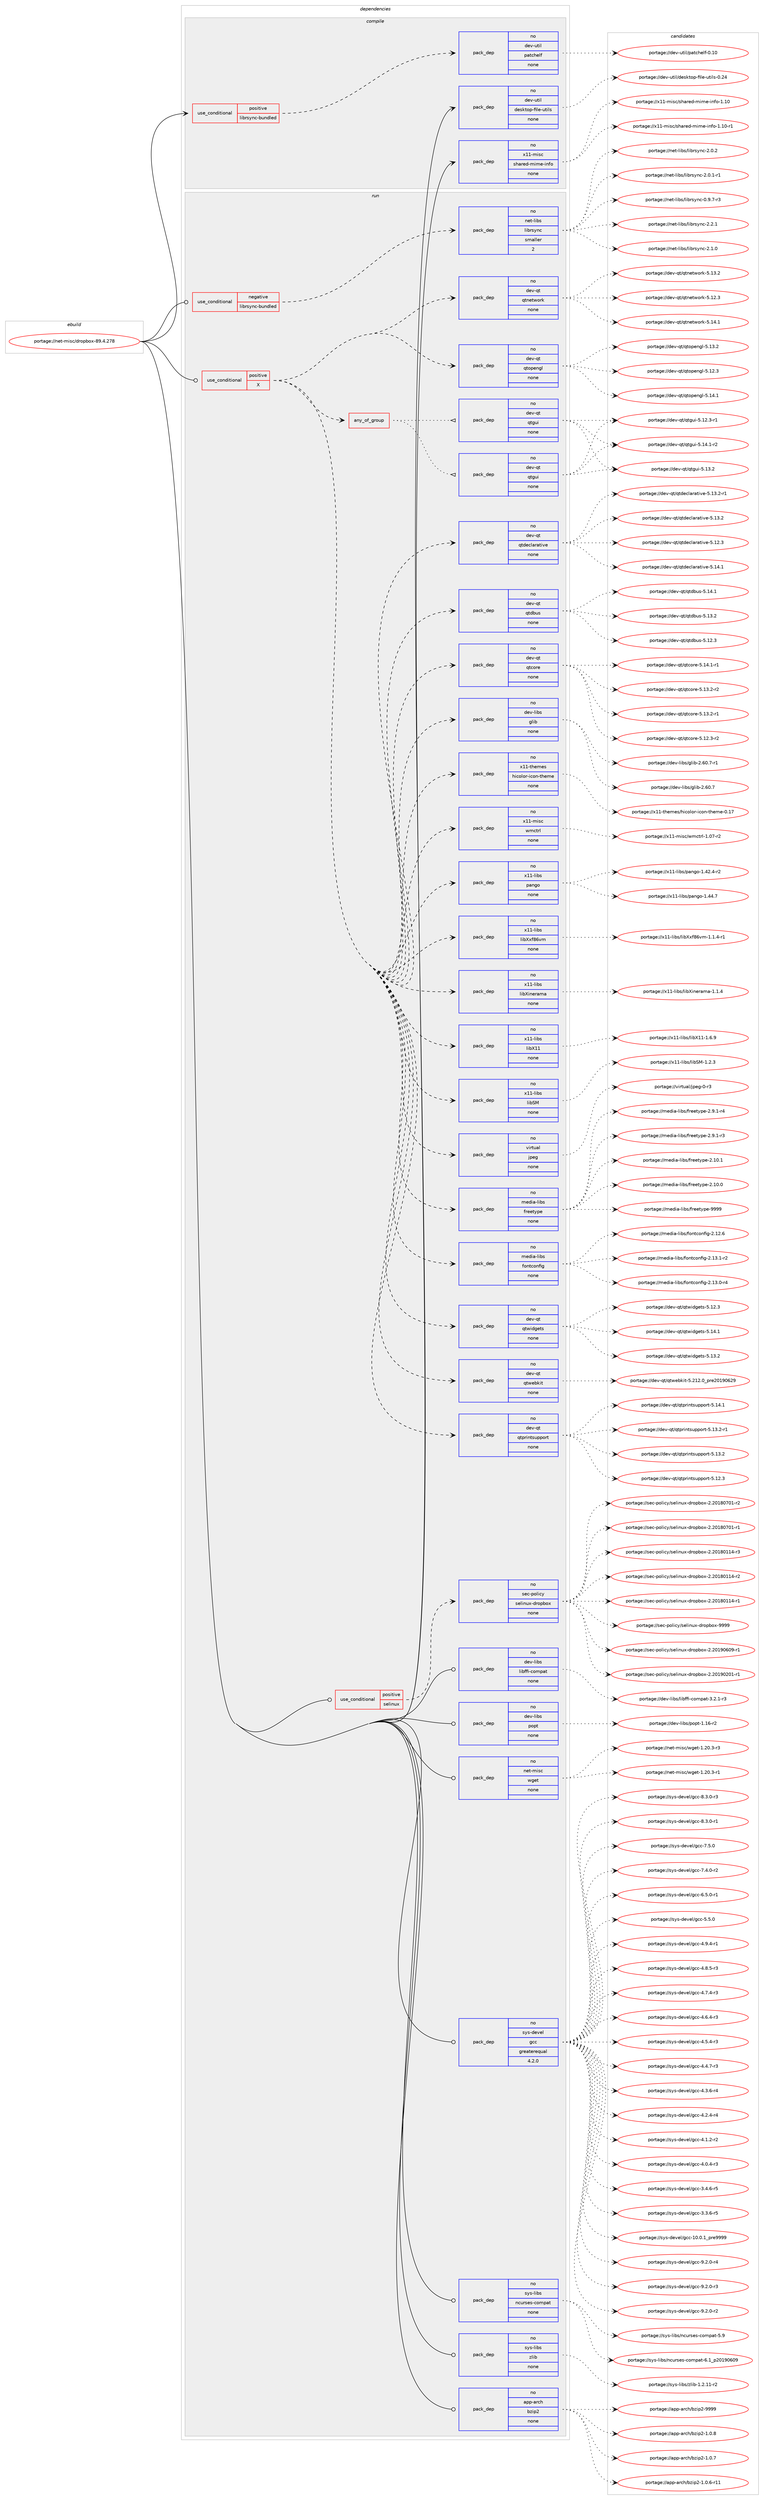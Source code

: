 digraph prolog {

# *************
# Graph options
# *************

newrank=true;
concentrate=true;
compound=true;
graph [rankdir=LR,fontname=Helvetica,fontsize=10,ranksep=1.5];#, ranksep=2.5, nodesep=0.2];
edge  [arrowhead=vee];
node  [fontname=Helvetica,fontsize=10];

# **********
# The ebuild
# **********

subgraph cluster_leftcol {
color=gray;
rank=same;
label=<<i>ebuild</i>>;
id [label="portage://net-misc/dropbox-89.4.278", color=red, width=4, href="../net-misc/dropbox-89.4.278.svg"];
}

# ****************
# The dependencies
# ****************

subgraph cluster_midcol {
color=gray;
label=<<i>dependencies</i>>;
subgraph cluster_compile {
fillcolor="#eeeeee";
style=filled;
label=<<i>compile</i>>;
subgraph cond25978 {
dependency125039 [label=<<TABLE BORDER="0" CELLBORDER="1" CELLSPACING="0" CELLPADDING="4"><TR><TD ROWSPAN="3" CELLPADDING="10">use_conditional</TD></TR><TR><TD>positive</TD></TR><TR><TD>librsync-bundled</TD></TR></TABLE>>, shape=none, color=red];
subgraph pack96935 {
dependency125040 [label=<<TABLE BORDER="0" CELLBORDER="1" CELLSPACING="0" CELLPADDING="4" WIDTH="220"><TR><TD ROWSPAN="6" CELLPADDING="30">pack_dep</TD></TR><TR><TD WIDTH="110">no</TD></TR><TR><TD>dev-util</TD></TR><TR><TD>patchelf</TD></TR><TR><TD>none</TD></TR><TR><TD></TD></TR></TABLE>>, shape=none, color=blue];
}
dependency125039:e -> dependency125040:w [weight=20,style="dashed",arrowhead="vee"];
}
id:e -> dependency125039:w [weight=20,style="solid",arrowhead="vee"];
subgraph pack96936 {
dependency125041 [label=<<TABLE BORDER="0" CELLBORDER="1" CELLSPACING="0" CELLPADDING="4" WIDTH="220"><TR><TD ROWSPAN="6" CELLPADDING="30">pack_dep</TD></TR><TR><TD WIDTH="110">no</TD></TR><TR><TD>dev-util</TD></TR><TR><TD>desktop-file-utils</TD></TR><TR><TD>none</TD></TR><TR><TD></TD></TR></TABLE>>, shape=none, color=blue];
}
id:e -> dependency125041:w [weight=20,style="solid",arrowhead="vee"];
subgraph pack96937 {
dependency125042 [label=<<TABLE BORDER="0" CELLBORDER="1" CELLSPACING="0" CELLPADDING="4" WIDTH="220"><TR><TD ROWSPAN="6" CELLPADDING="30">pack_dep</TD></TR><TR><TD WIDTH="110">no</TD></TR><TR><TD>x11-misc</TD></TR><TR><TD>shared-mime-info</TD></TR><TR><TD>none</TD></TR><TR><TD></TD></TR></TABLE>>, shape=none, color=blue];
}
id:e -> dependency125042:w [weight=20,style="solid",arrowhead="vee"];
}
subgraph cluster_compileandrun {
fillcolor="#eeeeee";
style=filled;
label=<<i>compile and run</i>>;
}
subgraph cluster_run {
fillcolor="#eeeeee";
style=filled;
label=<<i>run</i>>;
subgraph cond25979 {
dependency125043 [label=<<TABLE BORDER="0" CELLBORDER="1" CELLSPACING="0" CELLPADDING="4"><TR><TD ROWSPAN="3" CELLPADDING="10">use_conditional</TD></TR><TR><TD>negative</TD></TR><TR><TD>librsync-bundled</TD></TR></TABLE>>, shape=none, color=red];
subgraph pack96938 {
dependency125044 [label=<<TABLE BORDER="0" CELLBORDER="1" CELLSPACING="0" CELLPADDING="4" WIDTH="220"><TR><TD ROWSPAN="6" CELLPADDING="30">pack_dep</TD></TR><TR><TD WIDTH="110">no</TD></TR><TR><TD>net-libs</TD></TR><TR><TD>librsync</TD></TR><TR><TD>smaller</TD></TR><TR><TD>2</TD></TR></TABLE>>, shape=none, color=blue];
}
dependency125043:e -> dependency125044:w [weight=20,style="dashed",arrowhead="vee"];
}
id:e -> dependency125043:w [weight=20,style="solid",arrowhead="odot"];
subgraph cond25980 {
dependency125045 [label=<<TABLE BORDER="0" CELLBORDER="1" CELLSPACING="0" CELLPADDING="4"><TR><TD ROWSPAN="3" CELLPADDING="10">use_conditional</TD></TR><TR><TD>positive</TD></TR><TR><TD>X</TD></TR></TABLE>>, shape=none, color=red];
subgraph pack96939 {
dependency125046 [label=<<TABLE BORDER="0" CELLBORDER="1" CELLSPACING="0" CELLPADDING="4" WIDTH="220"><TR><TD ROWSPAN="6" CELLPADDING="30">pack_dep</TD></TR><TR><TD WIDTH="110">no</TD></TR><TR><TD>dev-libs</TD></TR><TR><TD>glib</TD></TR><TR><TD>none</TD></TR><TR><TD></TD></TR></TABLE>>, shape=none, color=blue];
}
dependency125045:e -> dependency125046:w [weight=20,style="dashed",arrowhead="vee"];
subgraph pack96940 {
dependency125047 [label=<<TABLE BORDER="0" CELLBORDER="1" CELLSPACING="0" CELLPADDING="4" WIDTH="220"><TR><TD ROWSPAN="6" CELLPADDING="30">pack_dep</TD></TR><TR><TD WIDTH="110">no</TD></TR><TR><TD>dev-qt</TD></TR><TR><TD>qtcore</TD></TR><TR><TD>none</TD></TR><TR><TD></TD></TR></TABLE>>, shape=none, color=blue];
}
dependency125045:e -> dependency125047:w [weight=20,style="dashed",arrowhead="vee"];
subgraph pack96941 {
dependency125048 [label=<<TABLE BORDER="0" CELLBORDER="1" CELLSPACING="0" CELLPADDING="4" WIDTH="220"><TR><TD ROWSPAN="6" CELLPADDING="30">pack_dep</TD></TR><TR><TD WIDTH="110">no</TD></TR><TR><TD>dev-qt</TD></TR><TR><TD>qtdbus</TD></TR><TR><TD>none</TD></TR><TR><TD></TD></TR></TABLE>>, shape=none, color=blue];
}
dependency125045:e -> dependency125048:w [weight=20,style="dashed",arrowhead="vee"];
subgraph pack96942 {
dependency125049 [label=<<TABLE BORDER="0" CELLBORDER="1" CELLSPACING="0" CELLPADDING="4" WIDTH="220"><TR><TD ROWSPAN="6" CELLPADDING="30">pack_dep</TD></TR><TR><TD WIDTH="110">no</TD></TR><TR><TD>dev-qt</TD></TR><TR><TD>qtdeclarative</TD></TR><TR><TD>none</TD></TR><TR><TD></TD></TR></TABLE>>, shape=none, color=blue];
}
dependency125045:e -> dependency125049:w [weight=20,style="dashed",arrowhead="vee"];
subgraph any1988 {
dependency125050 [label=<<TABLE BORDER="0" CELLBORDER="1" CELLSPACING="0" CELLPADDING="4"><TR><TD CELLPADDING="10">any_of_group</TD></TR></TABLE>>, shape=none, color=red];subgraph pack96943 {
dependency125051 [label=<<TABLE BORDER="0" CELLBORDER="1" CELLSPACING="0" CELLPADDING="4" WIDTH="220"><TR><TD ROWSPAN="6" CELLPADDING="30">pack_dep</TD></TR><TR><TD WIDTH="110">no</TD></TR><TR><TD>dev-qt</TD></TR><TR><TD>qtgui</TD></TR><TR><TD>none</TD></TR><TR><TD></TD></TR></TABLE>>, shape=none, color=blue];
}
dependency125050:e -> dependency125051:w [weight=20,style="dotted",arrowhead="oinv"];
subgraph pack96944 {
dependency125052 [label=<<TABLE BORDER="0" CELLBORDER="1" CELLSPACING="0" CELLPADDING="4" WIDTH="220"><TR><TD ROWSPAN="6" CELLPADDING="30">pack_dep</TD></TR><TR><TD WIDTH="110">no</TD></TR><TR><TD>dev-qt</TD></TR><TR><TD>qtgui</TD></TR><TR><TD>none</TD></TR><TR><TD></TD></TR></TABLE>>, shape=none, color=blue];
}
dependency125050:e -> dependency125052:w [weight=20,style="dotted",arrowhead="oinv"];
}
dependency125045:e -> dependency125050:w [weight=20,style="dashed",arrowhead="vee"];
subgraph pack96945 {
dependency125053 [label=<<TABLE BORDER="0" CELLBORDER="1" CELLSPACING="0" CELLPADDING="4" WIDTH="220"><TR><TD ROWSPAN="6" CELLPADDING="30">pack_dep</TD></TR><TR><TD WIDTH="110">no</TD></TR><TR><TD>dev-qt</TD></TR><TR><TD>qtopengl</TD></TR><TR><TD>none</TD></TR><TR><TD></TD></TR></TABLE>>, shape=none, color=blue];
}
dependency125045:e -> dependency125053:w [weight=20,style="dashed",arrowhead="vee"];
subgraph pack96946 {
dependency125054 [label=<<TABLE BORDER="0" CELLBORDER="1" CELLSPACING="0" CELLPADDING="4" WIDTH="220"><TR><TD ROWSPAN="6" CELLPADDING="30">pack_dep</TD></TR><TR><TD WIDTH="110">no</TD></TR><TR><TD>dev-qt</TD></TR><TR><TD>qtnetwork</TD></TR><TR><TD>none</TD></TR><TR><TD></TD></TR></TABLE>>, shape=none, color=blue];
}
dependency125045:e -> dependency125054:w [weight=20,style="dashed",arrowhead="vee"];
subgraph pack96947 {
dependency125055 [label=<<TABLE BORDER="0" CELLBORDER="1" CELLSPACING="0" CELLPADDING="4" WIDTH="220"><TR><TD ROWSPAN="6" CELLPADDING="30">pack_dep</TD></TR><TR><TD WIDTH="110">no</TD></TR><TR><TD>dev-qt</TD></TR><TR><TD>qtprintsupport</TD></TR><TR><TD>none</TD></TR><TR><TD></TD></TR></TABLE>>, shape=none, color=blue];
}
dependency125045:e -> dependency125055:w [weight=20,style="dashed",arrowhead="vee"];
subgraph pack96948 {
dependency125056 [label=<<TABLE BORDER="0" CELLBORDER="1" CELLSPACING="0" CELLPADDING="4" WIDTH="220"><TR><TD ROWSPAN="6" CELLPADDING="30">pack_dep</TD></TR><TR><TD WIDTH="110">no</TD></TR><TR><TD>dev-qt</TD></TR><TR><TD>qtwebkit</TD></TR><TR><TD>none</TD></TR><TR><TD></TD></TR></TABLE>>, shape=none, color=blue];
}
dependency125045:e -> dependency125056:w [weight=20,style="dashed",arrowhead="vee"];
subgraph pack96949 {
dependency125057 [label=<<TABLE BORDER="0" CELLBORDER="1" CELLSPACING="0" CELLPADDING="4" WIDTH="220"><TR><TD ROWSPAN="6" CELLPADDING="30">pack_dep</TD></TR><TR><TD WIDTH="110">no</TD></TR><TR><TD>dev-qt</TD></TR><TR><TD>qtwidgets</TD></TR><TR><TD>none</TD></TR><TR><TD></TD></TR></TABLE>>, shape=none, color=blue];
}
dependency125045:e -> dependency125057:w [weight=20,style="dashed",arrowhead="vee"];
subgraph pack96950 {
dependency125058 [label=<<TABLE BORDER="0" CELLBORDER="1" CELLSPACING="0" CELLPADDING="4" WIDTH="220"><TR><TD ROWSPAN="6" CELLPADDING="30">pack_dep</TD></TR><TR><TD WIDTH="110">no</TD></TR><TR><TD>media-libs</TD></TR><TR><TD>fontconfig</TD></TR><TR><TD>none</TD></TR><TR><TD></TD></TR></TABLE>>, shape=none, color=blue];
}
dependency125045:e -> dependency125058:w [weight=20,style="dashed",arrowhead="vee"];
subgraph pack96951 {
dependency125059 [label=<<TABLE BORDER="0" CELLBORDER="1" CELLSPACING="0" CELLPADDING="4" WIDTH="220"><TR><TD ROWSPAN="6" CELLPADDING="30">pack_dep</TD></TR><TR><TD WIDTH="110">no</TD></TR><TR><TD>media-libs</TD></TR><TR><TD>freetype</TD></TR><TR><TD>none</TD></TR><TR><TD></TD></TR></TABLE>>, shape=none, color=blue];
}
dependency125045:e -> dependency125059:w [weight=20,style="dashed",arrowhead="vee"];
subgraph pack96952 {
dependency125060 [label=<<TABLE BORDER="0" CELLBORDER="1" CELLSPACING="0" CELLPADDING="4" WIDTH="220"><TR><TD ROWSPAN="6" CELLPADDING="30">pack_dep</TD></TR><TR><TD WIDTH="110">no</TD></TR><TR><TD>virtual</TD></TR><TR><TD>jpeg</TD></TR><TR><TD>none</TD></TR><TR><TD></TD></TR></TABLE>>, shape=none, color=blue];
}
dependency125045:e -> dependency125060:w [weight=20,style="dashed",arrowhead="vee"];
subgraph pack96953 {
dependency125061 [label=<<TABLE BORDER="0" CELLBORDER="1" CELLSPACING="0" CELLPADDING="4" WIDTH="220"><TR><TD ROWSPAN="6" CELLPADDING="30">pack_dep</TD></TR><TR><TD WIDTH="110">no</TD></TR><TR><TD>x11-libs</TD></TR><TR><TD>libSM</TD></TR><TR><TD>none</TD></TR><TR><TD></TD></TR></TABLE>>, shape=none, color=blue];
}
dependency125045:e -> dependency125061:w [weight=20,style="dashed",arrowhead="vee"];
subgraph pack96954 {
dependency125062 [label=<<TABLE BORDER="0" CELLBORDER="1" CELLSPACING="0" CELLPADDING="4" WIDTH="220"><TR><TD ROWSPAN="6" CELLPADDING="30">pack_dep</TD></TR><TR><TD WIDTH="110">no</TD></TR><TR><TD>x11-libs</TD></TR><TR><TD>libX11</TD></TR><TR><TD>none</TD></TR><TR><TD></TD></TR></TABLE>>, shape=none, color=blue];
}
dependency125045:e -> dependency125062:w [weight=20,style="dashed",arrowhead="vee"];
subgraph pack96955 {
dependency125063 [label=<<TABLE BORDER="0" CELLBORDER="1" CELLSPACING="0" CELLPADDING="4" WIDTH="220"><TR><TD ROWSPAN="6" CELLPADDING="30">pack_dep</TD></TR><TR><TD WIDTH="110">no</TD></TR><TR><TD>x11-libs</TD></TR><TR><TD>libXinerama</TD></TR><TR><TD>none</TD></TR><TR><TD></TD></TR></TABLE>>, shape=none, color=blue];
}
dependency125045:e -> dependency125063:w [weight=20,style="dashed",arrowhead="vee"];
subgraph pack96956 {
dependency125064 [label=<<TABLE BORDER="0" CELLBORDER="1" CELLSPACING="0" CELLPADDING="4" WIDTH="220"><TR><TD ROWSPAN="6" CELLPADDING="30">pack_dep</TD></TR><TR><TD WIDTH="110">no</TD></TR><TR><TD>x11-libs</TD></TR><TR><TD>libXxf86vm</TD></TR><TR><TD>none</TD></TR><TR><TD></TD></TR></TABLE>>, shape=none, color=blue];
}
dependency125045:e -> dependency125064:w [weight=20,style="dashed",arrowhead="vee"];
subgraph pack96957 {
dependency125065 [label=<<TABLE BORDER="0" CELLBORDER="1" CELLSPACING="0" CELLPADDING="4" WIDTH="220"><TR><TD ROWSPAN="6" CELLPADDING="30">pack_dep</TD></TR><TR><TD WIDTH="110">no</TD></TR><TR><TD>x11-libs</TD></TR><TR><TD>pango</TD></TR><TR><TD>none</TD></TR><TR><TD></TD></TR></TABLE>>, shape=none, color=blue];
}
dependency125045:e -> dependency125065:w [weight=20,style="dashed",arrowhead="vee"];
subgraph pack96958 {
dependency125066 [label=<<TABLE BORDER="0" CELLBORDER="1" CELLSPACING="0" CELLPADDING="4" WIDTH="220"><TR><TD ROWSPAN="6" CELLPADDING="30">pack_dep</TD></TR><TR><TD WIDTH="110">no</TD></TR><TR><TD>x11-misc</TD></TR><TR><TD>wmctrl</TD></TR><TR><TD>none</TD></TR><TR><TD></TD></TR></TABLE>>, shape=none, color=blue];
}
dependency125045:e -> dependency125066:w [weight=20,style="dashed",arrowhead="vee"];
subgraph pack96959 {
dependency125067 [label=<<TABLE BORDER="0" CELLBORDER="1" CELLSPACING="0" CELLPADDING="4" WIDTH="220"><TR><TD ROWSPAN="6" CELLPADDING="30">pack_dep</TD></TR><TR><TD WIDTH="110">no</TD></TR><TR><TD>x11-themes</TD></TR><TR><TD>hicolor-icon-theme</TD></TR><TR><TD>none</TD></TR><TR><TD></TD></TR></TABLE>>, shape=none, color=blue];
}
dependency125045:e -> dependency125067:w [weight=20,style="dashed",arrowhead="vee"];
}
id:e -> dependency125045:w [weight=20,style="solid",arrowhead="odot"];
subgraph cond25981 {
dependency125068 [label=<<TABLE BORDER="0" CELLBORDER="1" CELLSPACING="0" CELLPADDING="4"><TR><TD ROWSPAN="3" CELLPADDING="10">use_conditional</TD></TR><TR><TD>positive</TD></TR><TR><TD>selinux</TD></TR></TABLE>>, shape=none, color=red];
subgraph pack96960 {
dependency125069 [label=<<TABLE BORDER="0" CELLBORDER="1" CELLSPACING="0" CELLPADDING="4" WIDTH="220"><TR><TD ROWSPAN="6" CELLPADDING="30">pack_dep</TD></TR><TR><TD WIDTH="110">no</TD></TR><TR><TD>sec-policy</TD></TR><TR><TD>selinux-dropbox</TD></TR><TR><TD>none</TD></TR><TR><TD></TD></TR></TABLE>>, shape=none, color=blue];
}
dependency125068:e -> dependency125069:w [weight=20,style="dashed",arrowhead="vee"];
}
id:e -> dependency125068:w [weight=20,style="solid",arrowhead="odot"];
subgraph pack96961 {
dependency125070 [label=<<TABLE BORDER="0" CELLBORDER="1" CELLSPACING="0" CELLPADDING="4" WIDTH="220"><TR><TD ROWSPAN="6" CELLPADDING="30">pack_dep</TD></TR><TR><TD WIDTH="110">no</TD></TR><TR><TD>app-arch</TD></TR><TR><TD>bzip2</TD></TR><TR><TD>none</TD></TR><TR><TD></TD></TR></TABLE>>, shape=none, color=blue];
}
id:e -> dependency125070:w [weight=20,style="solid",arrowhead="odot"];
subgraph pack96962 {
dependency125071 [label=<<TABLE BORDER="0" CELLBORDER="1" CELLSPACING="0" CELLPADDING="4" WIDTH="220"><TR><TD ROWSPAN="6" CELLPADDING="30">pack_dep</TD></TR><TR><TD WIDTH="110">no</TD></TR><TR><TD>dev-libs</TD></TR><TR><TD>libffi-compat</TD></TR><TR><TD>none</TD></TR><TR><TD></TD></TR></TABLE>>, shape=none, color=blue];
}
id:e -> dependency125071:w [weight=20,style="solid",arrowhead="odot"];
subgraph pack96963 {
dependency125072 [label=<<TABLE BORDER="0" CELLBORDER="1" CELLSPACING="0" CELLPADDING="4" WIDTH="220"><TR><TD ROWSPAN="6" CELLPADDING="30">pack_dep</TD></TR><TR><TD WIDTH="110">no</TD></TR><TR><TD>dev-libs</TD></TR><TR><TD>popt</TD></TR><TR><TD>none</TD></TR><TR><TD></TD></TR></TABLE>>, shape=none, color=blue];
}
id:e -> dependency125072:w [weight=20,style="solid",arrowhead="odot"];
subgraph pack96964 {
dependency125073 [label=<<TABLE BORDER="0" CELLBORDER="1" CELLSPACING="0" CELLPADDING="4" WIDTH="220"><TR><TD ROWSPAN="6" CELLPADDING="30">pack_dep</TD></TR><TR><TD WIDTH="110">no</TD></TR><TR><TD>net-misc</TD></TR><TR><TD>wget</TD></TR><TR><TD>none</TD></TR><TR><TD></TD></TR></TABLE>>, shape=none, color=blue];
}
id:e -> dependency125073:w [weight=20,style="solid",arrowhead="odot"];
subgraph pack96965 {
dependency125074 [label=<<TABLE BORDER="0" CELLBORDER="1" CELLSPACING="0" CELLPADDING="4" WIDTH="220"><TR><TD ROWSPAN="6" CELLPADDING="30">pack_dep</TD></TR><TR><TD WIDTH="110">no</TD></TR><TR><TD>sys-devel</TD></TR><TR><TD>gcc</TD></TR><TR><TD>greaterequal</TD></TR><TR><TD>4.2.0</TD></TR></TABLE>>, shape=none, color=blue];
}
id:e -> dependency125074:w [weight=20,style="solid",arrowhead="odot"];
subgraph pack96966 {
dependency125075 [label=<<TABLE BORDER="0" CELLBORDER="1" CELLSPACING="0" CELLPADDING="4" WIDTH="220"><TR><TD ROWSPAN="6" CELLPADDING="30">pack_dep</TD></TR><TR><TD WIDTH="110">no</TD></TR><TR><TD>sys-libs</TD></TR><TR><TD>ncurses-compat</TD></TR><TR><TD>none</TD></TR><TR><TD></TD></TR></TABLE>>, shape=none, color=blue];
}
id:e -> dependency125075:w [weight=20,style="solid",arrowhead="odot"];
subgraph pack96967 {
dependency125076 [label=<<TABLE BORDER="0" CELLBORDER="1" CELLSPACING="0" CELLPADDING="4" WIDTH="220"><TR><TD ROWSPAN="6" CELLPADDING="30">pack_dep</TD></TR><TR><TD WIDTH="110">no</TD></TR><TR><TD>sys-libs</TD></TR><TR><TD>zlib</TD></TR><TR><TD>none</TD></TR><TR><TD></TD></TR></TABLE>>, shape=none, color=blue];
}
id:e -> dependency125076:w [weight=20,style="solid",arrowhead="odot"];
}
}

# **************
# The candidates
# **************

subgraph cluster_choices {
rank=same;
color=gray;
label=<<i>candidates</i>>;

subgraph choice96935 {
color=black;
nodesep=1;
choice100101118451171161051084711297116991041011081024548464948 [label="portage://dev-util/patchelf-0.10", color=red, width=4,href="../dev-util/patchelf-0.10.svg"];
dependency125040:e -> choice100101118451171161051084711297116991041011081024548464948:w [style=dotted,weight="100"];
}
subgraph choice96936 {
color=black;
nodesep=1;
choice100101118451171161051084710010111510711611111245102105108101451171161051081154548465052 [label="portage://dev-util/desktop-file-utils-0.24", color=red, width=4,href="../dev-util/desktop-file-utils-0.24.svg"];
dependency125041:e -> choice100101118451171161051084710010111510711611111245102105108101451171161051081154548465052:w [style=dotted,weight="100"];
}
subgraph choice96937 {
color=black;
nodesep=1;
choice120494945109105115994711510497114101100451091051091014510511010211145494649484511449 [label="portage://x11-misc/shared-mime-info-1.10-r1", color=red, width=4,href="../x11-misc/shared-mime-info-1.10-r1.svg"];
choice12049494510910511599471151049711410110045109105109101451051101021114549464948 [label="portage://x11-misc/shared-mime-info-1.10", color=red, width=4,href="../x11-misc/shared-mime-info-1.10.svg"];
dependency125042:e -> choice120494945109105115994711510497114101100451091051091014510511010211145494649484511449:w [style=dotted,weight="100"];
dependency125042:e -> choice12049494510910511599471151049711410110045109105109101451051101021114549464948:w [style=dotted,weight="100"];
}
subgraph choice96938 {
color=black;
nodesep=1;
choice1101011164510810598115471081059811411512111099455046504649 [label="portage://net-libs/librsync-2.2.1", color=red, width=4,href="../net-libs/librsync-2.2.1.svg"];
choice1101011164510810598115471081059811411512111099455046494648 [label="portage://net-libs/librsync-2.1.0", color=red, width=4,href="../net-libs/librsync-2.1.0.svg"];
choice1101011164510810598115471081059811411512111099455046484650 [label="portage://net-libs/librsync-2.0.2", color=red, width=4,href="../net-libs/librsync-2.0.2.svg"];
choice11010111645108105981154710810598114115121110994550464846494511449 [label="portage://net-libs/librsync-2.0.1-r1", color=red, width=4,href="../net-libs/librsync-2.0.1-r1.svg"];
choice11010111645108105981154710810598114115121110994548465746554511451 [label="portage://net-libs/librsync-0.9.7-r3", color=red, width=4,href="../net-libs/librsync-0.9.7-r3.svg"];
dependency125044:e -> choice1101011164510810598115471081059811411512111099455046504649:w [style=dotted,weight="100"];
dependency125044:e -> choice1101011164510810598115471081059811411512111099455046494648:w [style=dotted,weight="100"];
dependency125044:e -> choice1101011164510810598115471081059811411512111099455046484650:w [style=dotted,weight="100"];
dependency125044:e -> choice11010111645108105981154710810598114115121110994550464846494511449:w [style=dotted,weight="100"];
dependency125044:e -> choice11010111645108105981154710810598114115121110994548465746554511451:w [style=dotted,weight="100"];
}
subgraph choice96939 {
color=black;
nodesep=1;
choice10010111845108105981154710310810598455046544846554511449 [label="portage://dev-libs/glib-2.60.7-r1", color=red, width=4,href="../dev-libs/glib-2.60.7-r1.svg"];
choice1001011184510810598115471031081059845504654484655 [label="portage://dev-libs/glib-2.60.7", color=red, width=4,href="../dev-libs/glib-2.60.7.svg"];
dependency125046:e -> choice10010111845108105981154710310810598455046544846554511449:w [style=dotted,weight="100"];
dependency125046:e -> choice1001011184510810598115471031081059845504654484655:w [style=dotted,weight="100"];
}
subgraph choice96940 {
color=black;
nodesep=1;
choice100101118451131164711311699111114101455346495246494511449 [label="portage://dev-qt/qtcore-5.14.1-r1", color=red, width=4,href="../dev-qt/qtcore-5.14.1-r1.svg"];
choice100101118451131164711311699111114101455346495146504511450 [label="portage://dev-qt/qtcore-5.13.2-r2", color=red, width=4,href="../dev-qt/qtcore-5.13.2-r2.svg"];
choice100101118451131164711311699111114101455346495146504511449 [label="portage://dev-qt/qtcore-5.13.2-r1", color=red, width=4,href="../dev-qt/qtcore-5.13.2-r1.svg"];
choice100101118451131164711311699111114101455346495046514511450 [label="portage://dev-qt/qtcore-5.12.3-r2", color=red, width=4,href="../dev-qt/qtcore-5.12.3-r2.svg"];
dependency125047:e -> choice100101118451131164711311699111114101455346495246494511449:w [style=dotted,weight="100"];
dependency125047:e -> choice100101118451131164711311699111114101455346495146504511450:w [style=dotted,weight="100"];
dependency125047:e -> choice100101118451131164711311699111114101455346495146504511449:w [style=dotted,weight="100"];
dependency125047:e -> choice100101118451131164711311699111114101455346495046514511450:w [style=dotted,weight="100"];
}
subgraph choice96941 {
color=black;
nodesep=1;
choice10010111845113116471131161009811711545534649524649 [label="portage://dev-qt/qtdbus-5.14.1", color=red, width=4,href="../dev-qt/qtdbus-5.14.1.svg"];
choice10010111845113116471131161009811711545534649514650 [label="portage://dev-qt/qtdbus-5.13.2", color=red, width=4,href="../dev-qt/qtdbus-5.13.2.svg"];
choice10010111845113116471131161009811711545534649504651 [label="portage://dev-qt/qtdbus-5.12.3", color=red, width=4,href="../dev-qt/qtdbus-5.12.3.svg"];
dependency125048:e -> choice10010111845113116471131161009811711545534649524649:w [style=dotted,weight="100"];
dependency125048:e -> choice10010111845113116471131161009811711545534649514650:w [style=dotted,weight="100"];
dependency125048:e -> choice10010111845113116471131161009811711545534649504651:w [style=dotted,weight="100"];
}
subgraph choice96942 {
color=black;
nodesep=1;
choice100101118451131164711311610010199108971149711610511810145534649524649 [label="portage://dev-qt/qtdeclarative-5.14.1", color=red, width=4,href="../dev-qt/qtdeclarative-5.14.1.svg"];
choice1001011184511311647113116100101991089711497116105118101455346495146504511449 [label="portage://dev-qt/qtdeclarative-5.13.2-r1", color=red, width=4,href="../dev-qt/qtdeclarative-5.13.2-r1.svg"];
choice100101118451131164711311610010199108971149711610511810145534649514650 [label="portage://dev-qt/qtdeclarative-5.13.2", color=red, width=4,href="../dev-qt/qtdeclarative-5.13.2.svg"];
choice100101118451131164711311610010199108971149711610511810145534649504651 [label="portage://dev-qt/qtdeclarative-5.12.3", color=red, width=4,href="../dev-qt/qtdeclarative-5.12.3.svg"];
dependency125049:e -> choice100101118451131164711311610010199108971149711610511810145534649524649:w [style=dotted,weight="100"];
dependency125049:e -> choice1001011184511311647113116100101991089711497116105118101455346495146504511449:w [style=dotted,weight="100"];
dependency125049:e -> choice100101118451131164711311610010199108971149711610511810145534649514650:w [style=dotted,weight="100"];
dependency125049:e -> choice100101118451131164711311610010199108971149711610511810145534649504651:w [style=dotted,weight="100"];
}
subgraph choice96943 {
color=black;
nodesep=1;
choice1001011184511311647113116103117105455346495246494511450 [label="portage://dev-qt/qtgui-5.14.1-r2", color=red, width=4,href="../dev-qt/qtgui-5.14.1-r2.svg"];
choice100101118451131164711311610311710545534649514650 [label="portage://dev-qt/qtgui-5.13.2", color=red, width=4,href="../dev-qt/qtgui-5.13.2.svg"];
choice1001011184511311647113116103117105455346495046514511449 [label="portage://dev-qt/qtgui-5.12.3-r1", color=red, width=4,href="../dev-qt/qtgui-5.12.3-r1.svg"];
dependency125051:e -> choice1001011184511311647113116103117105455346495246494511450:w [style=dotted,weight="100"];
dependency125051:e -> choice100101118451131164711311610311710545534649514650:w [style=dotted,weight="100"];
dependency125051:e -> choice1001011184511311647113116103117105455346495046514511449:w [style=dotted,weight="100"];
}
subgraph choice96944 {
color=black;
nodesep=1;
choice1001011184511311647113116103117105455346495246494511450 [label="portage://dev-qt/qtgui-5.14.1-r2", color=red, width=4,href="../dev-qt/qtgui-5.14.1-r2.svg"];
choice100101118451131164711311610311710545534649514650 [label="portage://dev-qt/qtgui-5.13.2", color=red, width=4,href="../dev-qt/qtgui-5.13.2.svg"];
choice1001011184511311647113116103117105455346495046514511449 [label="portage://dev-qt/qtgui-5.12.3-r1", color=red, width=4,href="../dev-qt/qtgui-5.12.3-r1.svg"];
dependency125052:e -> choice1001011184511311647113116103117105455346495246494511450:w [style=dotted,weight="100"];
dependency125052:e -> choice100101118451131164711311610311710545534649514650:w [style=dotted,weight="100"];
dependency125052:e -> choice1001011184511311647113116103117105455346495046514511449:w [style=dotted,weight="100"];
}
subgraph choice96945 {
color=black;
nodesep=1;
choice100101118451131164711311611111210111010310845534649524649 [label="portage://dev-qt/qtopengl-5.14.1", color=red, width=4,href="../dev-qt/qtopengl-5.14.1.svg"];
choice100101118451131164711311611111210111010310845534649514650 [label="portage://dev-qt/qtopengl-5.13.2", color=red, width=4,href="../dev-qt/qtopengl-5.13.2.svg"];
choice100101118451131164711311611111210111010310845534649504651 [label="portage://dev-qt/qtopengl-5.12.3", color=red, width=4,href="../dev-qt/qtopengl-5.12.3.svg"];
dependency125053:e -> choice100101118451131164711311611111210111010310845534649524649:w [style=dotted,weight="100"];
dependency125053:e -> choice100101118451131164711311611111210111010310845534649514650:w [style=dotted,weight="100"];
dependency125053:e -> choice100101118451131164711311611111210111010310845534649504651:w [style=dotted,weight="100"];
}
subgraph choice96946 {
color=black;
nodesep=1;
choice100101118451131164711311611010111611911111410745534649524649 [label="portage://dev-qt/qtnetwork-5.14.1", color=red, width=4,href="../dev-qt/qtnetwork-5.14.1.svg"];
choice100101118451131164711311611010111611911111410745534649514650 [label="portage://dev-qt/qtnetwork-5.13.2", color=red, width=4,href="../dev-qt/qtnetwork-5.13.2.svg"];
choice100101118451131164711311611010111611911111410745534649504651 [label="portage://dev-qt/qtnetwork-5.12.3", color=red, width=4,href="../dev-qt/qtnetwork-5.12.3.svg"];
dependency125054:e -> choice100101118451131164711311611010111611911111410745534649524649:w [style=dotted,weight="100"];
dependency125054:e -> choice100101118451131164711311611010111611911111410745534649514650:w [style=dotted,weight="100"];
dependency125054:e -> choice100101118451131164711311611010111611911111410745534649504651:w [style=dotted,weight="100"];
}
subgraph choice96947 {
color=black;
nodesep=1;
choice100101118451131164711311611211410511011611511711211211111411645534649524649 [label="portage://dev-qt/qtprintsupport-5.14.1", color=red, width=4,href="../dev-qt/qtprintsupport-5.14.1.svg"];
choice1001011184511311647113116112114105110116115117112112111114116455346495146504511449 [label="portage://dev-qt/qtprintsupport-5.13.2-r1", color=red, width=4,href="../dev-qt/qtprintsupport-5.13.2-r1.svg"];
choice100101118451131164711311611211410511011611511711211211111411645534649514650 [label="portage://dev-qt/qtprintsupport-5.13.2", color=red, width=4,href="../dev-qt/qtprintsupport-5.13.2.svg"];
choice100101118451131164711311611211410511011611511711211211111411645534649504651 [label="portage://dev-qt/qtprintsupport-5.12.3", color=red, width=4,href="../dev-qt/qtprintsupport-5.12.3.svg"];
dependency125055:e -> choice100101118451131164711311611211410511011611511711211211111411645534649524649:w [style=dotted,weight="100"];
dependency125055:e -> choice1001011184511311647113116112114105110116115117112112111114116455346495146504511449:w [style=dotted,weight="100"];
dependency125055:e -> choice100101118451131164711311611211410511011611511711211211111411645534649514650:w [style=dotted,weight="100"];
dependency125055:e -> choice100101118451131164711311611211410511011611511711211211111411645534649504651:w [style=dotted,weight="100"];
}
subgraph choice96948 {
color=black;
nodesep=1;
choice1001011184511311647113116119101981071051164553465049504648951121141015048495748545057 [label="portage://dev-qt/qtwebkit-5.212.0_pre20190629", color=red, width=4,href="../dev-qt/qtwebkit-5.212.0_pre20190629.svg"];
dependency125056:e -> choice1001011184511311647113116119101981071051164553465049504648951121141015048495748545057:w [style=dotted,weight="100"];
}
subgraph choice96949 {
color=black;
nodesep=1;
choice100101118451131164711311611910510010310111611545534649524649 [label="portage://dev-qt/qtwidgets-5.14.1", color=red, width=4,href="../dev-qt/qtwidgets-5.14.1.svg"];
choice100101118451131164711311611910510010310111611545534649514650 [label="portage://dev-qt/qtwidgets-5.13.2", color=red, width=4,href="../dev-qt/qtwidgets-5.13.2.svg"];
choice100101118451131164711311611910510010310111611545534649504651 [label="portage://dev-qt/qtwidgets-5.12.3", color=red, width=4,href="../dev-qt/qtwidgets-5.12.3.svg"];
dependency125057:e -> choice100101118451131164711311611910510010310111611545534649524649:w [style=dotted,weight="100"];
dependency125057:e -> choice100101118451131164711311611910510010310111611545534649514650:w [style=dotted,weight="100"];
dependency125057:e -> choice100101118451131164711311611910510010310111611545534649504651:w [style=dotted,weight="100"];
}
subgraph choice96950 {
color=black;
nodesep=1;
choice1091011001059745108105981154710211111011699111110102105103455046495146494511450 [label="portage://media-libs/fontconfig-2.13.1-r2", color=red, width=4,href="../media-libs/fontconfig-2.13.1-r2.svg"];
choice1091011001059745108105981154710211111011699111110102105103455046495146484511452 [label="portage://media-libs/fontconfig-2.13.0-r4", color=red, width=4,href="../media-libs/fontconfig-2.13.0-r4.svg"];
choice109101100105974510810598115471021111101169911111010210510345504649504654 [label="portage://media-libs/fontconfig-2.12.6", color=red, width=4,href="../media-libs/fontconfig-2.12.6.svg"];
dependency125058:e -> choice1091011001059745108105981154710211111011699111110102105103455046495146494511450:w [style=dotted,weight="100"];
dependency125058:e -> choice1091011001059745108105981154710211111011699111110102105103455046495146484511452:w [style=dotted,weight="100"];
dependency125058:e -> choice109101100105974510810598115471021111101169911111010210510345504649504654:w [style=dotted,weight="100"];
}
subgraph choice96951 {
color=black;
nodesep=1;
choice109101100105974510810598115471021141011011161211121014557575757 [label="portage://media-libs/freetype-9999", color=red, width=4,href="../media-libs/freetype-9999.svg"];
choice109101100105974510810598115471021141011011161211121014550465746494511452 [label="portage://media-libs/freetype-2.9.1-r4", color=red, width=4,href="../media-libs/freetype-2.9.1-r4.svg"];
choice109101100105974510810598115471021141011011161211121014550465746494511451 [label="portage://media-libs/freetype-2.9.1-r3", color=red, width=4,href="../media-libs/freetype-2.9.1-r3.svg"];
choice1091011001059745108105981154710211410110111612111210145504649484649 [label="portage://media-libs/freetype-2.10.1", color=red, width=4,href="../media-libs/freetype-2.10.1.svg"];
choice1091011001059745108105981154710211410110111612111210145504649484648 [label="portage://media-libs/freetype-2.10.0", color=red, width=4,href="../media-libs/freetype-2.10.0.svg"];
dependency125059:e -> choice109101100105974510810598115471021141011011161211121014557575757:w [style=dotted,weight="100"];
dependency125059:e -> choice109101100105974510810598115471021141011011161211121014550465746494511452:w [style=dotted,weight="100"];
dependency125059:e -> choice109101100105974510810598115471021141011011161211121014550465746494511451:w [style=dotted,weight="100"];
dependency125059:e -> choice1091011001059745108105981154710211410110111612111210145504649484649:w [style=dotted,weight="100"];
dependency125059:e -> choice1091011001059745108105981154710211410110111612111210145504649484648:w [style=dotted,weight="100"];
}
subgraph choice96952 {
color=black;
nodesep=1;
choice118105114116117971084710611210110345484511451 [label="portage://virtual/jpeg-0-r3", color=red, width=4,href="../virtual/jpeg-0-r3.svg"];
dependency125060:e -> choice118105114116117971084710611210110345484511451:w [style=dotted,weight="100"];
}
subgraph choice96953 {
color=black;
nodesep=1;
choice1204949451081059811547108105988377454946504651 [label="portage://x11-libs/libSM-1.2.3", color=red, width=4,href="../x11-libs/libSM-1.2.3.svg"];
dependency125061:e -> choice1204949451081059811547108105988377454946504651:w [style=dotted,weight="100"];
}
subgraph choice96954 {
color=black;
nodesep=1;
choice120494945108105981154710810598884949454946544657 [label="portage://x11-libs/libX11-1.6.9", color=red, width=4,href="../x11-libs/libX11-1.6.9.svg"];
dependency125062:e -> choice120494945108105981154710810598884949454946544657:w [style=dotted,weight="100"];
}
subgraph choice96955 {
color=black;
nodesep=1;
choice120494945108105981154710810598881051101011149710997454946494652 [label="portage://x11-libs/libXinerama-1.1.4", color=red, width=4,href="../x11-libs/libXinerama-1.1.4.svg"];
dependency125063:e -> choice120494945108105981154710810598881051101011149710997454946494652:w [style=dotted,weight="100"];
}
subgraph choice96956 {
color=black;
nodesep=1;
choice1204949451081059811547108105988812010256541181094549464946524511449 [label="portage://x11-libs/libXxf86vm-1.1.4-r1", color=red, width=4,href="../x11-libs/libXxf86vm-1.1.4-r1.svg"];
dependency125064:e -> choice1204949451081059811547108105988812010256541181094549464946524511449:w [style=dotted,weight="100"];
}
subgraph choice96957 {
color=black;
nodesep=1;
choice12049494510810598115471129711010311145494652524655 [label="portage://x11-libs/pango-1.44.7", color=red, width=4,href="../x11-libs/pango-1.44.7.svg"];
choice120494945108105981154711297110103111454946525046524511450 [label="portage://x11-libs/pango-1.42.4-r2", color=red, width=4,href="../x11-libs/pango-1.42.4-r2.svg"];
dependency125065:e -> choice12049494510810598115471129711010311145494652524655:w [style=dotted,weight="100"];
dependency125065:e -> choice120494945108105981154711297110103111454946525046524511450:w [style=dotted,weight="100"];
}
subgraph choice96958 {
color=black;
nodesep=1;
choice12049494510910511599471191099911611410845494648554511450 [label="portage://x11-misc/wmctrl-1.07-r2", color=red, width=4,href="../x11-misc/wmctrl-1.07-r2.svg"];
dependency125066:e -> choice12049494510910511599471191099911611410845494648554511450:w [style=dotted,weight="100"];
}
subgraph choice96959 {
color=black;
nodesep=1;
choice12049494511610410110910111547104105991111081111144510599111110451161041011091014548464955 [label="portage://x11-themes/hicolor-icon-theme-0.17", color=red, width=4,href="../x11-themes/hicolor-icon-theme-0.17.svg"];
dependency125067:e -> choice12049494511610410110910111547104105991111081111144510599111110451161041011091014548464955:w [style=dotted,weight="100"];
}
subgraph choice96960 {
color=black;
nodesep=1;
choice1151019945112111108105991214711510110810511011712045100114111112981111204557575757 [label="portage://sec-policy/selinux-dropbox-9999", color=red, width=4,href="../sec-policy/selinux-dropbox-9999.svg"];
choice11510199451121111081059912147115101108105110117120451001141111129811112045504650484957485448574511449 [label="portage://sec-policy/selinux-dropbox-2.20190609-r1", color=red, width=4,href="../sec-policy/selinux-dropbox-2.20190609-r1.svg"];
choice11510199451121111081059912147115101108105110117120451001141111129811112045504650484957485048494511449 [label="portage://sec-policy/selinux-dropbox-2.20190201-r1", color=red, width=4,href="../sec-policy/selinux-dropbox-2.20190201-r1.svg"];
choice11510199451121111081059912147115101108105110117120451001141111129811112045504650484956485548494511450 [label="portage://sec-policy/selinux-dropbox-2.20180701-r2", color=red, width=4,href="../sec-policy/selinux-dropbox-2.20180701-r2.svg"];
choice11510199451121111081059912147115101108105110117120451001141111129811112045504650484956485548494511449 [label="portage://sec-policy/selinux-dropbox-2.20180701-r1", color=red, width=4,href="../sec-policy/selinux-dropbox-2.20180701-r1.svg"];
choice11510199451121111081059912147115101108105110117120451001141111129811112045504650484956484949524511451 [label="portage://sec-policy/selinux-dropbox-2.20180114-r3", color=red, width=4,href="../sec-policy/selinux-dropbox-2.20180114-r3.svg"];
choice11510199451121111081059912147115101108105110117120451001141111129811112045504650484956484949524511450 [label="portage://sec-policy/selinux-dropbox-2.20180114-r2", color=red, width=4,href="../sec-policy/selinux-dropbox-2.20180114-r2.svg"];
choice11510199451121111081059912147115101108105110117120451001141111129811112045504650484956484949524511449 [label="portage://sec-policy/selinux-dropbox-2.20180114-r1", color=red, width=4,href="../sec-policy/selinux-dropbox-2.20180114-r1.svg"];
dependency125069:e -> choice1151019945112111108105991214711510110810511011712045100114111112981111204557575757:w [style=dotted,weight="100"];
dependency125069:e -> choice11510199451121111081059912147115101108105110117120451001141111129811112045504650484957485448574511449:w [style=dotted,weight="100"];
dependency125069:e -> choice11510199451121111081059912147115101108105110117120451001141111129811112045504650484957485048494511449:w [style=dotted,weight="100"];
dependency125069:e -> choice11510199451121111081059912147115101108105110117120451001141111129811112045504650484956485548494511450:w [style=dotted,weight="100"];
dependency125069:e -> choice11510199451121111081059912147115101108105110117120451001141111129811112045504650484956485548494511449:w [style=dotted,weight="100"];
dependency125069:e -> choice11510199451121111081059912147115101108105110117120451001141111129811112045504650484956484949524511451:w [style=dotted,weight="100"];
dependency125069:e -> choice11510199451121111081059912147115101108105110117120451001141111129811112045504650484956484949524511450:w [style=dotted,weight="100"];
dependency125069:e -> choice11510199451121111081059912147115101108105110117120451001141111129811112045504650484956484949524511449:w [style=dotted,weight="100"];
}
subgraph choice96961 {
color=black;
nodesep=1;
choice971121124597114991044798122105112504557575757 [label="portage://app-arch/bzip2-9999", color=red, width=4,href="../app-arch/bzip2-9999.svg"];
choice97112112459711499104479812210511250454946484656 [label="portage://app-arch/bzip2-1.0.8", color=red, width=4,href="../app-arch/bzip2-1.0.8.svg"];
choice97112112459711499104479812210511250454946484655 [label="portage://app-arch/bzip2-1.0.7", color=red, width=4,href="../app-arch/bzip2-1.0.7.svg"];
choice97112112459711499104479812210511250454946484654451144949 [label="portage://app-arch/bzip2-1.0.6-r11", color=red, width=4,href="../app-arch/bzip2-1.0.6-r11.svg"];
dependency125070:e -> choice971121124597114991044798122105112504557575757:w [style=dotted,weight="100"];
dependency125070:e -> choice97112112459711499104479812210511250454946484656:w [style=dotted,weight="100"];
dependency125070:e -> choice97112112459711499104479812210511250454946484655:w [style=dotted,weight="100"];
dependency125070:e -> choice97112112459711499104479812210511250454946484654451144949:w [style=dotted,weight="100"];
}
subgraph choice96962 {
color=black;
nodesep=1;
choice100101118451081059811547108105981021021054599111109112971164551465046494511451 [label="portage://dev-libs/libffi-compat-3.2.1-r3", color=red, width=4,href="../dev-libs/libffi-compat-3.2.1-r3.svg"];
dependency125071:e -> choice100101118451081059811547108105981021021054599111109112971164551465046494511451:w [style=dotted,weight="100"];
}
subgraph choice96963 {
color=black;
nodesep=1;
choice10010111845108105981154711211111211645494649544511450 [label="portage://dev-libs/popt-1.16-r2", color=red, width=4,href="../dev-libs/popt-1.16-r2.svg"];
dependency125072:e -> choice10010111845108105981154711211111211645494649544511450:w [style=dotted,weight="100"];
}
subgraph choice96964 {
color=black;
nodesep=1;
choice110101116451091051159947119103101116454946504846514511451 [label="portage://net-misc/wget-1.20.3-r3", color=red, width=4,href="../net-misc/wget-1.20.3-r3.svg"];
choice110101116451091051159947119103101116454946504846514511449 [label="portage://net-misc/wget-1.20.3-r1", color=red, width=4,href="../net-misc/wget-1.20.3-r1.svg"];
dependency125073:e -> choice110101116451091051159947119103101116454946504846514511451:w [style=dotted,weight="100"];
dependency125073:e -> choice110101116451091051159947119103101116454946504846514511449:w [style=dotted,weight="100"];
}
subgraph choice96965 {
color=black;
nodesep=1;
choice115121115451001011181011084710399994557465046484511452 [label="portage://sys-devel/gcc-9.2.0-r4", color=red, width=4,href="../sys-devel/gcc-9.2.0-r4.svg"];
choice115121115451001011181011084710399994557465046484511451 [label="portage://sys-devel/gcc-9.2.0-r3", color=red, width=4,href="../sys-devel/gcc-9.2.0-r3.svg"];
choice115121115451001011181011084710399994557465046484511450 [label="portage://sys-devel/gcc-9.2.0-r2", color=red, width=4,href="../sys-devel/gcc-9.2.0-r2.svg"];
choice115121115451001011181011084710399994556465146484511451 [label="portage://sys-devel/gcc-8.3.0-r3", color=red, width=4,href="../sys-devel/gcc-8.3.0-r3.svg"];
choice115121115451001011181011084710399994556465146484511449 [label="portage://sys-devel/gcc-8.3.0-r1", color=red, width=4,href="../sys-devel/gcc-8.3.0-r1.svg"];
choice11512111545100101118101108471039999455546534648 [label="portage://sys-devel/gcc-7.5.0", color=red, width=4,href="../sys-devel/gcc-7.5.0.svg"];
choice115121115451001011181011084710399994555465246484511450 [label="portage://sys-devel/gcc-7.4.0-r2", color=red, width=4,href="../sys-devel/gcc-7.4.0-r2.svg"];
choice115121115451001011181011084710399994554465346484511449 [label="portage://sys-devel/gcc-6.5.0-r1", color=red, width=4,href="../sys-devel/gcc-6.5.0-r1.svg"];
choice11512111545100101118101108471039999455346534648 [label="portage://sys-devel/gcc-5.5.0", color=red, width=4,href="../sys-devel/gcc-5.5.0.svg"];
choice115121115451001011181011084710399994552465746524511449 [label="portage://sys-devel/gcc-4.9.4-r1", color=red, width=4,href="../sys-devel/gcc-4.9.4-r1.svg"];
choice115121115451001011181011084710399994552465646534511451 [label="portage://sys-devel/gcc-4.8.5-r3", color=red, width=4,href="../sys-devel/gcc-4.8.5-r3.svg"];
choice115121115451001011181011084710399994552465546524511451 [label="portage://sys-devel/gcc-4.7.4-r3", color=red, width=4,href="../sys-devel/gcc-4.7.4-r3.svg"];
choice115121115451001011181011084710399994552465446524511451 [label="portage://sys-devel/gcc-4.6.4-r3", color=red, width=4,href="../sys-devel/gcc-4.6.4-r3.svg"];
choice115121115451001011181011084710399994552465346524511451 [label="portage://sys-devel/gcc-4.5.4-r3", color=red, width=4,href="../sys-devel/gcc-4.5.4-r3.svg"];
choice115121115451001011181011084710399994552465246554511451 [label="portage://sys-devel/gcc-4.4.7-r3", color=red, width=4,href="../sys-devel/gcc-4.4.7-r3.svg"];
choice115121115451001011181011084710399994552465146544511452 [label="portage://sys-devel/gcc-4.3.6-r4", color=red, width=4,href="../sys-devel/gcc-4.3.6-r4.svg"];
choice115121115451001011181011084710399994552465046524511452 [label="portage://sys-devel/gcc-4.2.4-r4", color=red, width=4,href="../sys-devel/gcc-4.2.4-r4.svg"];
choice115121115451001011181011084710399994552464946504511450 [label="portage://sys-devel/gcc-4.1.2-r2", color=red, width=4,href="../sys-devel/gcc-4.1.2-r2.svg"];
choice115121115451001011181011084710399994552464846524511451 [label="portage://sys-devel/gcc-4.0.4-r3", color=red, width=4,href="../sys-devel/gcc-4.0.4-r3.svg"];
choice115121115451001011181011084710399994551465246544511453 [label="portage://sys-devel/gcc-3.4.6-r5", color=red, width=4,href="../sys-devel/gcc-3.4.6-r5.svg"];
choice115121115451001011181011084710399994551465146544511453 [label="portage://sys-devel/gcc-3.3.6-r5", color=red, width=4,href="../sys-devel/gcc-3.3.6-r5.svg"];
choice11512111545100101118101108471039999454948464846499511211410157575757 [label="portage://sys-devel/gcc-10.0.1_pre9999", color=red, width=4,href="../sys-devel/gcc-10.0.1_pre9999.svg"];
dependency125074:e -> choice115121115451001011181011084710399994557465046484511452:w [style=dotted,weight="100"];
dependency125074:e -> choice115121115451001011181011084710399994557465046484511451:w [style=dotted,weight="100"];
dependency125074:e -> choice115121115451001011181011084710399994557465046484511450:w [style=dotted,weight="100"];
dependency125074:e -> choice115121115451001011181011084710399994556465146484511451:w [style=dotted,weight="100"];
dependency125074:e -> choice115121115451001011181011084710399994556465146484511449:w [style=dotted,weight="100"];
dependency125074:e -> choice11512111545100101118101108471039999455546534648:w [style=dotted,weight="100"];
dependency125074:e -> choice115121115451001011181011084710399994555465246484511450:w [style=dotted,weight="100"];
dependency125074:e -> choice115121115451001011181011084710399994554465346484511449:w [style=dotted,weight="100"];
dependency125074:e -> choice11512111545100101118101108471039999455346534648:w [style=dotted,weight="100"];
dependency125074:e -> choice115121115451001011181011084710399994552465746524511449:w [style=dotted,weight="100"];
dependency125074:e -> choice115121115451001011181011084710399994552465646534511451:w [style=dotted,weight="100"];
dependency125074:e -> choice115121115451001011181011084710399994552465546524511451:w [style=dotted,weight="100"];
dependency125074:e -> choice115121115451001011181011084710399994552465446524511451:w [style=dotted,weight="100"];
dependency125074:e -> choice115121115451001011181011084710399994552465346524511451:w [style=dotted,weight="100"];
dependency125074:e -> choice115121115451001011181011084710399994552465246554511451:w [style=dotted,weight="100"];
dependency125074:e -> choice115121115451001011181011084710399994552465146544511452:w [style=dotted,weight="100"];
dependency125074:e -> choice115121115451001011181011084710399994552465046524511452:w [style=dotted,weight="100"];
dependency125074:e -> choice115121115451001011181011084710399994552464946504511450:w [style=dotted,weight="100"];
dependency125074:e -> choice115121115451001011181011084710399994552464846524511451:w [style=dotted,weight="100"];
dependency125074:e -> choice115121115451001011181011084710399994551465246544511453:w [style=dotted,weight="100"];
dependency125074:e -> choice115121115451001011181011084710399994551465146544511453:w [style=dotted,weight="100"];
dependency125074:e -> choice11512111545100101118101108471039999454948464846499511211410157575757:w [style=dotted,weight="100"];
}
subgraph choice96966 {
color=black;
nodesep=1;
choice1151211154510810598115471109911711411510111545991111091129711645544649951125048495748544857 [label="portage://sys-libs/ncurses-compat-6.1_p20190609", color=red, width=4,href="../sys-libs/ncurses-compat-6.1_p20190609.svg"];
choice1151211154510810598115471109911711411510111545991111091129711645534657 [label="portage://sys-libs/ncurses-compat-5.9", color=red, width=4,href="../sys-libs/ncurses-compat-5.9.svg"];
dependency125075:e -> choice1151211154510810598115471109911711411510111545991111091129711645544649951125048495748544857:w [style=dotted,weight="100"];
dependency125075:e -> choice1151211154510810598115471109911711411510111545991111091129711645534657:w [style=dotted,weight="100"];
}
subgraph choice96967 {
color=black;
nodesep=1;
choice11512111545108105981154712210810598454946504649494511450 [label="portage://sys-libs/zlib-1.2.11-r2", color=red, width=4,href="../sys-libs/zlib-1.2.11-r2.svg"];
dependency125076:e -> choice11512111545108105981154712210810598454946504649494511450:w [style=dotted,weight="100"];
}
}

}
